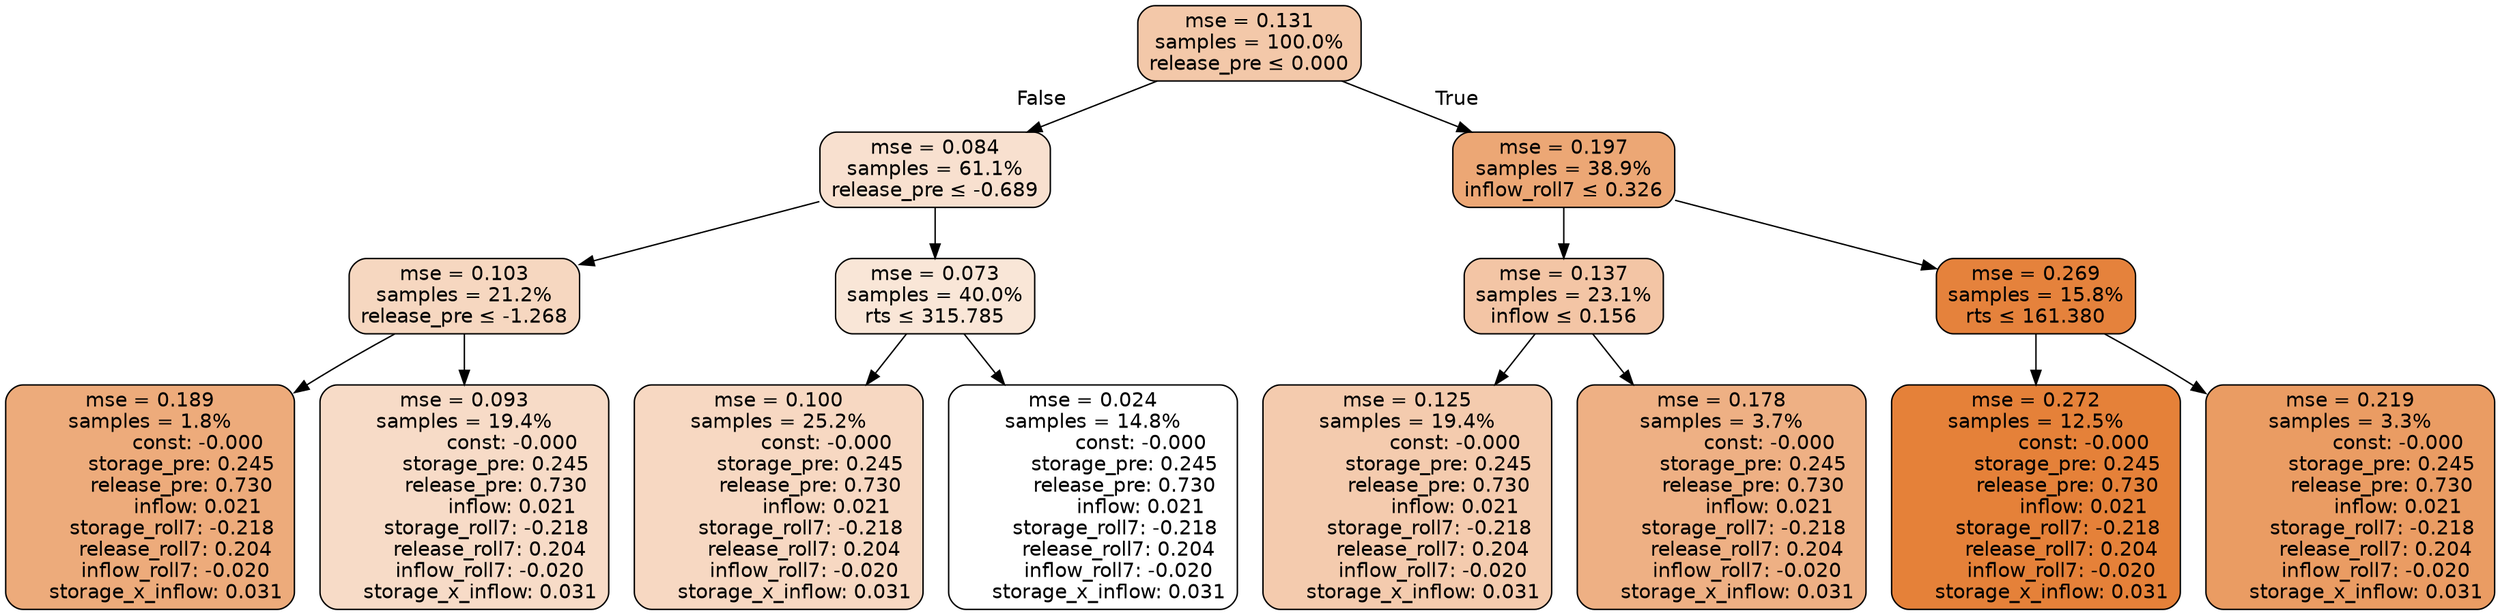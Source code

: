 digraph tree {
node [shape=rectangle, style="filled, rounded", color="black", fontname=helvetica] ;
edge [fontname=helvetica] ;
	"0" [label="mse = 0.131
samples = 100.0%
release_pre &le; 0.000", fillcolor="#f3c8a9"]
	"1" [label="mse = 0.084
samples = 61.1%
release_pre &le; -0.689", fillcolor="#f8e0cf"]
	"2" [label="mse = 0.103
samples = 21.2%
release_pre &le; -1.268", fillcolor="#f6d7c0"]
	"3" [label="mse = 0.189
samples = 1.8%
               const: -0.000
          storage_pre: 0.245
          release_pre: 0.730
               inflow: 0.021
       storage_roll7: -0.218
        release_roll7: 0.204
        inflow_roll7: -0.020
     storage_x_inflow: 0.031", fillcolor="#edab7b"]
	"4" [label="mse = 0.093
samples = 19.4%
               const: -0.000
          storage_pre: 0.245
          release_pre: 0.730
               inflow: 0.021
       storage_roll7: -0.218
        release_roll7: 0.204
        inflow_roll7: -0.020
     storage_x_inflow: 0.031", fillcolor="#f7dbc7"]
	"5" [label="mse = 0.073
samples = 40.0%
rts &le; 315.785", fillcolor="#f9e6d7"]
	"6" [label="mse = 0.100
samples = 25.2%
               const: -0.000
          storage_pre: 0.245
          release_pre: 0.730
               inflow: 0.021
       storage_roll7: -0.218
        release_roll7: 0.204
        inflow_roll7: -0.020
     storage_x_inflow: 0.031", fillcolor="#f7d8c2"]
	"7" [label="mse = 0.024
samples = 14.8%
               const: -0.000
          storage_pre: 0.245
          release_pre: 0.730
               inflow: 0.021
       storage_roll7: -0.218
        release_roll7: 0.204
        inflow_roll7: -0.020
     storage_x_inflow: 0.031", fillcolor="#ffffff"]
	"8" [label="mse = 0.197
samples = 38.9%
inflow_roll7 &le; 0.326", fillcolor="#eca775"]
	"9" [label="mse = 0.137
samples = 23.1%
inflow &le; 0.156", fillcolor="#f3c5a5"]
	"10" [label="mse = 0.125
samples = 19.4%
               const: -0.000
          storage_pre: 0.245
          release_pre: 0.730
               inflow: 0.021
       storage_roll7: -0.218
        release_roll7: 0.204
        inflow_roll7: -0.020
     storage_x_inflow: 0.031", fillcolor="#f4cbae"]
	"11" [label="mse = 0.178
samples = 3.7%
               const: -0.000
          storage_pre: 0.245
          release_pre: 0.730
               inflow: 0.021
       storage_roll7: -0.218
        release_roll7: 0.204
        inflow_roll7: -0.020
     storage_x_inflow: 0.031", fillcolor="#eeb084"]
	"12" [label="mse = 0.269
samples = 15.8%
rts &le; 161.380", fillcolor="#e5823c"]
	"13" [label="mse = 0.272
samples = 12.5%
               const: -0.000
          storage_pre: 0.245
          release_pre: 0.730
               inflow: 0.021
       storage_roll7: -0.218
        release_roll7: 0.204
        inflow_roll7: -0.020
     storage_x_inflow: 0.031", fillcolor="#e58139"]
	"14" [label="mse = 0.219
samples = 3.3%
               const: -0.000
          storage_pre: 0.245
          release_pre: 0.730
               inflow: 0.021
       storage_roll7: -0.218
        release_roll7: 0.204
        inflow_roll7: -0.020
     storage_x_inflow: 0.031", fillcolor="#ea9c63"]

	"0" -> "1" [labeldistance=2.5, labelangle=45, headlabel="False"]
	"1" -> "2"
	"2" -> "3"
	"2" -> "4"
	"1" -> "5"
	"5" -> "6"
	"5" -> "7"
	"0" -> "8" [labeldistance=2.5, labelangle=-45, headlabel="True"]
	"8" -> "9"
	"9" -> "10"
	"9" -> "11"
	"8" -> "12"
	"12" -> "13"
	"12" -> "14"
}